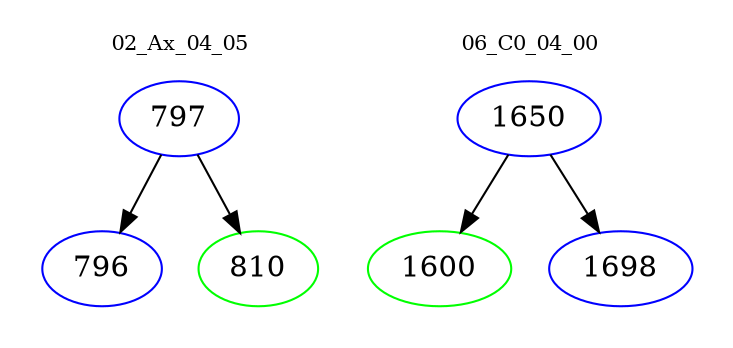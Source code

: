 digraph{
subgraph cluster_0 {
color = white
label = "02_Ax_04_05";
fontsize=10;
T0_797 [label="797", color="blue"]
T0_797 -> T0_796 [color="black"]
T0_796 [label="796", color="blue"]
T0_797 -> T0_810 [color="black"]
T0_810 [label="810", color="green"]
}
subgraph cluster_1 {
color = white
label = "06_C0_04_00";
fontsize=10;
T1_1650 [label="1650", color="blue"]
T1_1650 -> T1_1600 [color="black"]
T1_1600 [label="1600", color="green"]
T1_1650 -> T1_1698 [color="black"]
T1_1698 [label="1698", color="blue"]
}
}
